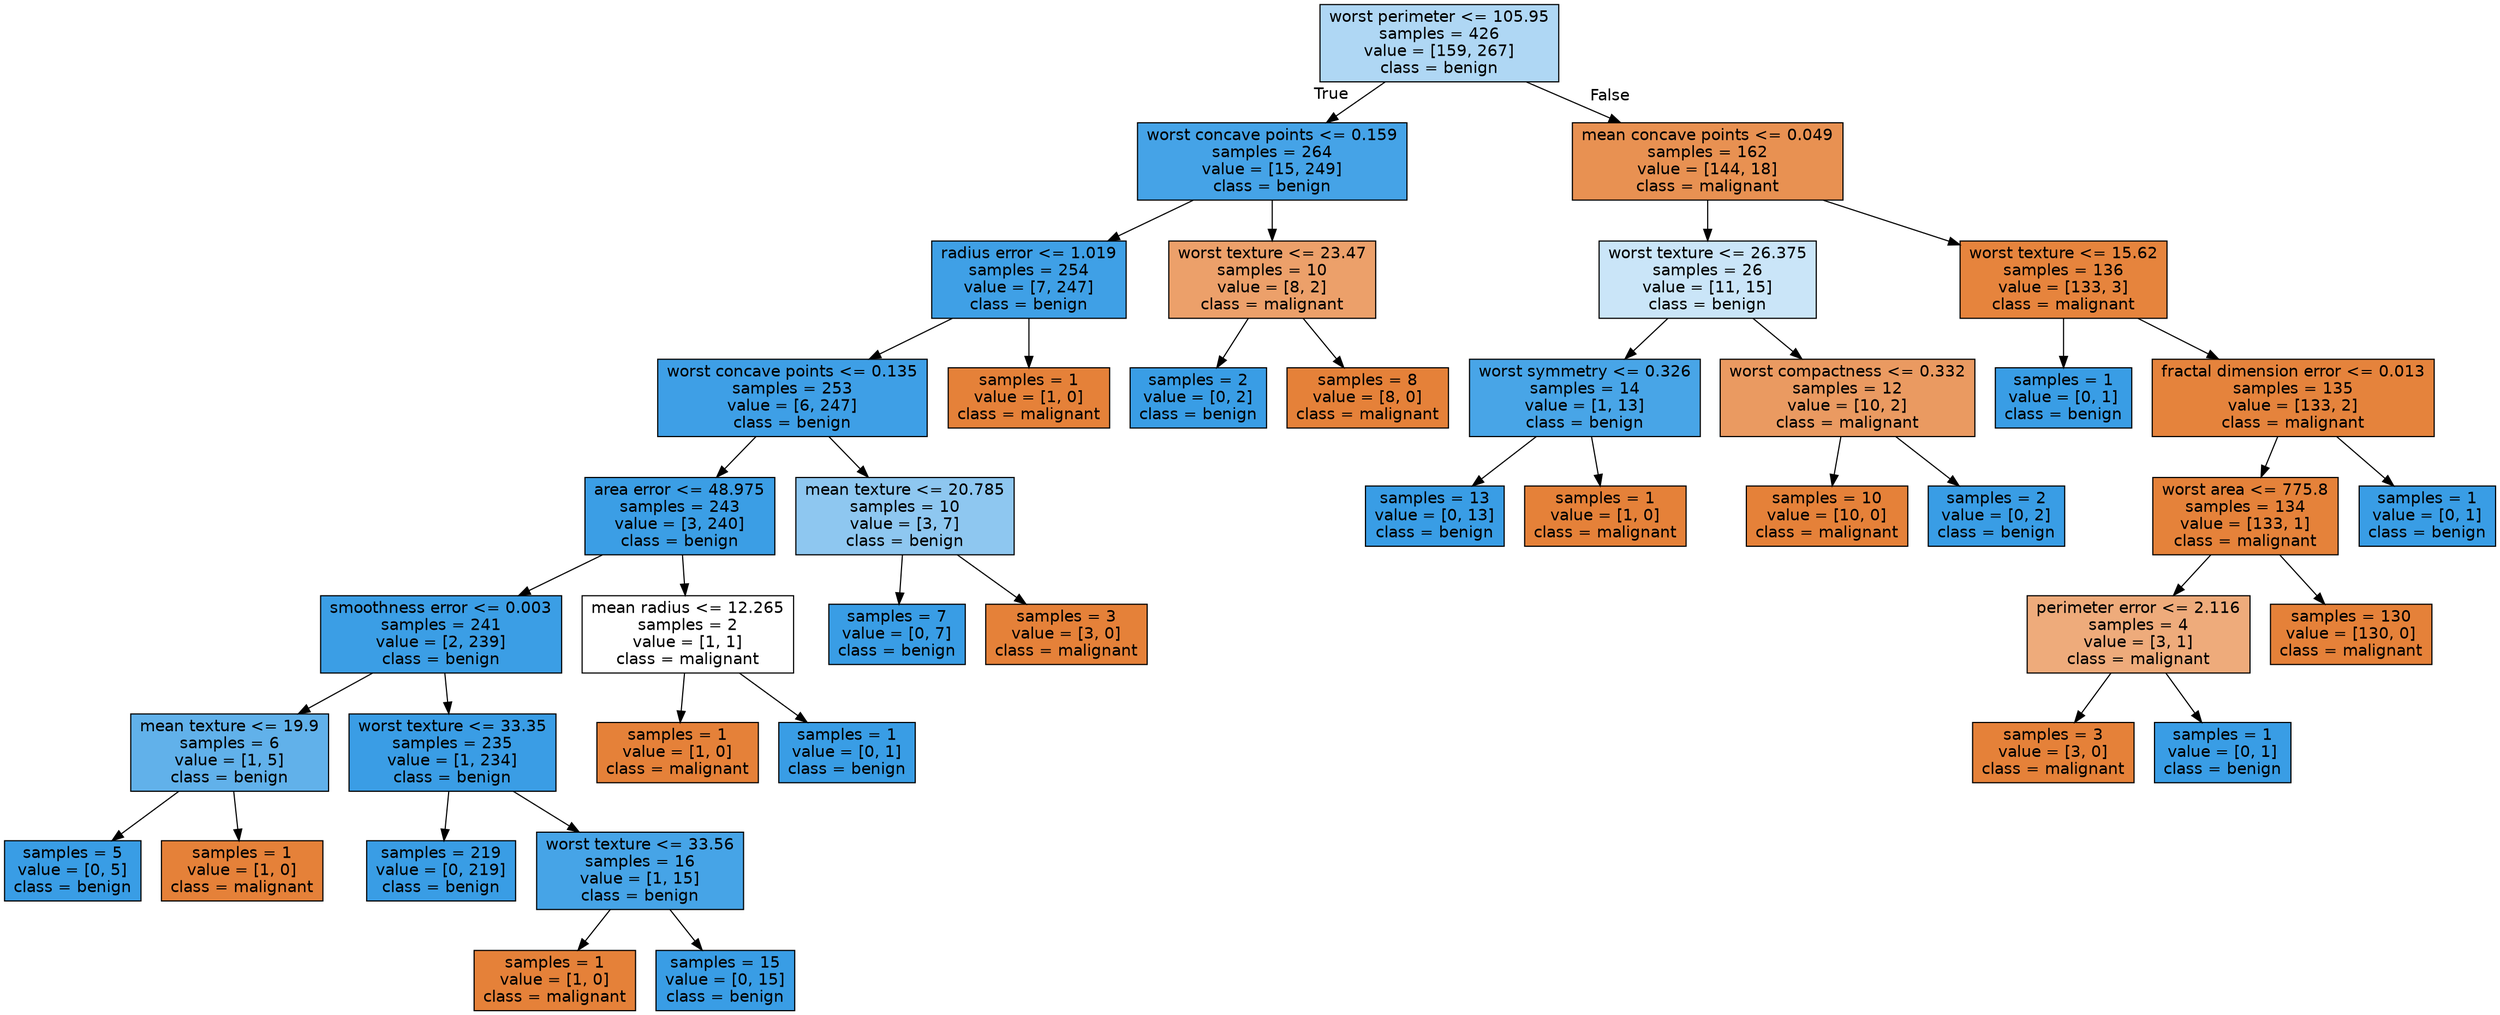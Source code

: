 digraph Tree {
node [shape=box, style="filled", color="black", fontname="helvetica"] ;
edge [fontname="helvetica"] ;
0 [label="worst perimeter <= 105.95\nsamples = 426\nvalue = [159, 267]\nclass = benign", fillcolor="#afd7f4"] ;
1 [label="worst concave points <= 0.159\nsamples = 264\nvalue = [15, 249]\nclass = benign", fillcolor="#45a3e7"] ;
0 -> 1 [labeldistance=2.5, labelangle=45, headlabel="True"] ;
2 [label="radius error <= 1.019\nsamples = 254\nvalue = [7, 247]\nclass = benign", fillcolor="#3fa0e6"] ;
1 -> 2 ;
3 [label="worst concave points <= 0.135\nsamples = 253\nvalue = [6, 247]\nclass = benign", fillcolor="#3e9fe6"] ;
2 -> 3 ;
4 [label="area error <= 48.975\nsamples = 243\nvalue = [3, 240]\nclass = benign", fillcolor="#3b9ee5"] ;
3 -> 4 ;
5 [label="smoothness error <= 0.003\nsamples = 241\nvalue = [2, 239]\nclass = benign", fillcolor="#3b9ee5"] ;
4 -> 5 ;
6 [label="mean texture <= 19.9\nsamples = 6\nvalue = [1, 5]\nclass = benign", fillcolor="#61b1ea"] ;
5 -> 6 ;
7 [label="samples = 5\nvalue = [0, 5]\nclass = benign", fillcolor="#399de5"] ;
6 -> 7 ;
8 [label="samples = 1\nvalue = [1, 0]\nclass = malignant", fillcolor="#e58139"] ;
6 -> 8 ;
9 [label="worst texture <= 33.35\nsamples = 235\nvalue = [1, 234]\nclass = benign", fillcolor="#3a9de5"] ;
5 -> 9 ;
10 [label="samples = 219\nvalue = [0, 219]\nclass = benign", fillcolor="#399de5"] ;
9 -> 10 ;
11 [label="worst texture <= 33.56\nsamples = 16\nvalue = [1, 15]\nclass = benign", fillcolor="#46a4e7"] ;
9 -> 11 ;
12 [label="samples = 1\nvalue = [1, 0]\nclass = malignant", fillcolor="#e58139"] ;
11 -> 12 ;
13 [label="samples = 15\nvalue = [0, 15]\nclass = benign", fillcolor="#399de5"] ;
11 -> 13 ;
14 [label="mean radius <= 12.265\nsamples = 2\nvalue = [1, 1]\nclass = malignant", fillcolor="#ffffff"] ;
4 -> 14 ;
15 [label="samples = 1\nvalue = [1, 0]\nclass = malignant", fillcolor="#e58139"] ;
14 -> 15 ;
16 [label="samples = 1\nvalue = [0, 1]\nclass = benign", fillcolor="#399de5"] ;
14 -> 16 ;
17 [label="mean texture <= 20.785\nsamples = 10\nvalue = [3, 7]\nclass = benign", fillcolor="#8ec7f0"] ;
3 -> 17 ;
18 [label="samples = 7\nvalue = [0, 7]\nclass = benign", fillcolor="#399de5"] ;
17 -> 18 ;
19 [label="samples = 3\nvalue = [3, 0]\nclass = malignant", fillcolor="#e58139"] ;
17 -> 19 ;
20 [label="samples = 1\nvalue = [1, 0]\nclass = malignant", fillcolor="#e58139"] ;
2 -> 20 ;
21 [label="worst texture <= 23.47\nsamples = 10\nvalue = [8, 2]\nclass = malignant", fillcolor="#eca06a"] ;
1 -> 21 ;
22 [label="samples = 2\nvalue = [0, 2]\nclass = benign", fillcolor="#399de5"] ;
21 -> 22 ;
23 [label="samples = 8\nvalue = [8, 0]\nclass = malignant", fillcolor="#e58139"] ;
21 -> 23 ;
24 [label="mean concave points <= 0.049\nsamples = 162\nvalue = [144, 18]\nclass = malignant", fillcolor="#e89152"] ;
0 -> 24 [labeldistance=2.5, labelangle=-45, headlabel="False"] ;
25 [label="worst texture <= 26.375\nsamples = 26\nvalue = [11, 15]\nclass = benign", fillcolor="#cae5f8"] ;
24 -> 25 ;
26 [label="worst symmetry <= 0.326\nsamples = 14\nvalue = [1, 13]\nclass = benign", fillcolor="#48a5e7"] ;
25 -> 26 ;
27 [label="samples = 13\nvalue = [0, 13]\nclass = benign", fillcolor="#399de5"] ;
26 -> 27 ;
28 [label="samples = 1\nvalue = [1, 0]\nclass = malignant", fillcolor="#e58139"] ;
26 -> 28 ;
29 [label="worst compactness <= 0.332\nsamples = 12\nvalue = [10, 2]\nclass = malignant", fillcolor="#ea9a61"] ;
25 -> 29 ;
30 [label="samples = 10\nvalue = [10, 0]\nclass = malignant", fillcolor="#e58139"] ;
29 -> 30 ;
31 [label="samples = 2\nvalue = [0, 2]\nclass = benign", fillcolor="#399de5"] ;
29 -> 31 ;
32 [label="worst texture <= 15.62\nsamples = 136\nvalue = [133, 3]\nclass = malignant", fillcolor="#e6843d"] ;
24 -> 32 ;
33 [label="samples = 1\nvalue = [0, 1]\nclass = benign", fillcolor="#399de5"] ;
32 -> 33 ;
34 [label="fractal dimension error <= 0.013\nsamples = 135\nvalue = [133, 2]\nclass = malignant", fillcolor="#e5833c"] ;
32 -> 34 ;
35 [label="worst area <= 775.8\nsamples = 134\nvalue = [133, 1]\nclass = malignant", fillcolor="#e5823a"] ;
34 -> 35 ;
36 [label="perimeter error <= 2.116\nsamples = 4\nvalue = [3, 1]\nclass = malignant", fillcolor="#eeab7b"] ;
35 -> 36 ;
37 [label="samples = 3\nvalue = [3, 0]\nclass = malignant", fillcolor="#e58139"] ;
36 -> 37 ;
38 [label="samples = 1\nvalue = [0, 1]\nclass = benign", fillcolor="#399de5"] ;
36 -> 38 ;
39 [label="samples = 130\nvalue = [130, 0]\nclass = malignant", fillcolor="#e58139"] ;
35 -> 39 ;
40 [label="samples = 1\nvalue = [0, 1]\nclass = benign", fillcolor="#399de5"] ;
34 -> 40 ;
}